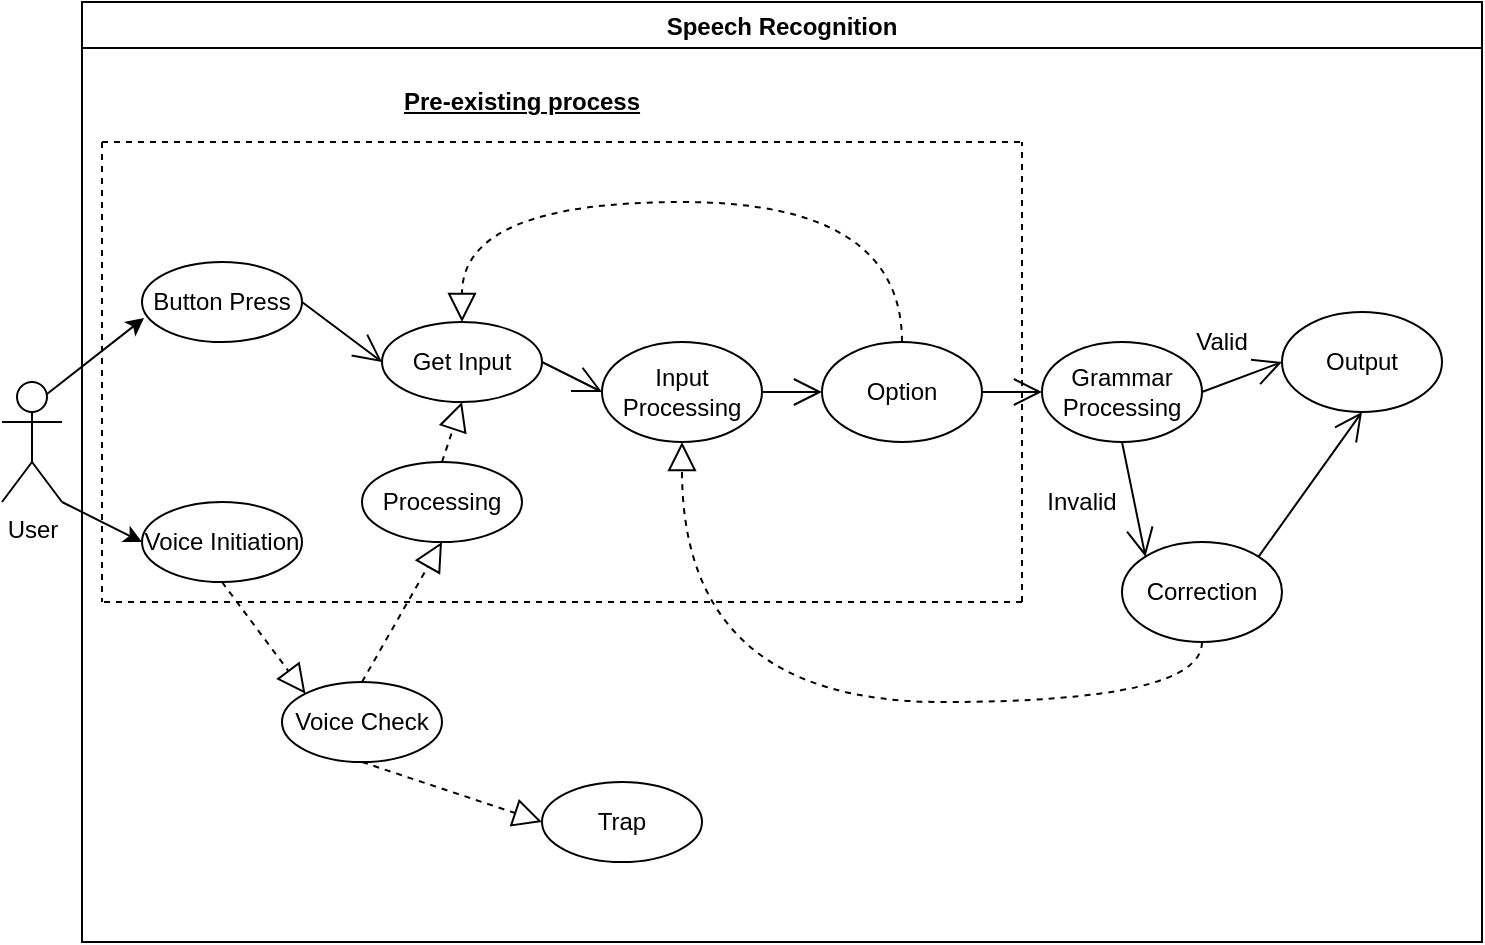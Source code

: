 <mxfile version="14.7.0" type="github"><diagram id="SzYSkpLs4aAP4pPvzFij" name="Page-1"><mxGraphModel dx="840" dy="797" grid="1" gridSize="10" guides="1" tooltips="1" connect="1" arrows="1" fold="1" page="1" pageScale="1" pageWidth="850" pageHeight="1100" math="0" shadow="0"><root><mxCell id="0"/><mxCell id="1" parent="0"/><mxCell id="YkQvsk_lWfCyrMjwyx5F-1" value="User" style="shape=umlActor;verticalLabelPosition=bottom;verticalAlign=top;html=1;outlineConnect=0;" vertex="1" parent="1"><mxGeometry x="90" y="280" width="30" height="60" as="geometry"/></mxCell><mxCell id="YkQvsk_lWfCyrMjwyx5F-2" value="Speech Recognition" style="swimlane;" vertex="1" parent="1"><mxGeometry x="130" y="90" width="700" height="470" as="geometry"/></mxCell><mxCell id="YkQvsk_lWfCyrMjwyx5F-4" value="Button Press" style="ellipse;whiteSpace=wrap;html=1;" vertex="1" parent="YkQvsk_lWfCyrMjwyx5F-2"><mxGeometry x="30" y="130" width="80" height="40" as="geometry"/></mxCell><mxCell id="YkQvsk_lWfCyrMjwyx5F-5" value="Voice Initiation" style="ellipse;whiteSpace=wrap;html=1;" vertex="1" parent="YkQvsk_lWfCyrMjwyx5F-2"><mxGeometry x="30" y="250" width="80" height="40" as="geometry"/></mxCell><mxCell id="YkQvsk_lWfCyrMjwyx5F-6" value="Get Input" style="ellipse;whiteSpace=wrap;html=1;" vertex="1" parent="YkQvsk_lWfCyrMjwyx5F-2"><mxGeometry x="150" y="160" width="80" height="40" as="geometry"/></mxCell><mxCell id="YkQvsk_lWfCyrMjwyx5F-7" value="Processing" style="ellipse;whiteSpace=wrap;html=1;" vertex="1" parent="YkQvsk_lWfCyrMjwyx5F-2"><mxGeometry x="140" y="230" width="80" height="40" as="geometry"/></mxCell><mxCell id="YkQvsk_lWfCyrMjwyx5F-8" value="Input Processing" style="ellipse;whiteSpace=wrap;html=1;" vertex="1" parent="YkQvsk_lWfCyrMjwyx5F-2"><mxGeometry x="260" y="170" width="80" height="50" as="geometry"/></mxCell><mxCell id="YkQvsk_lWfCyrMjwyx5F-9" value="Option" style="ellipse;whiteSpace=wrap;html=1;" vertex="1" parent="YkQvsk_lWfCyrMjwyx5F-2"><mxGeometry x="370" y="170" width="80" height="50" as="geometry"/></mxCell><mxCell id="YkQvsk_lWfCyrMjwyx5F-22" value="" style="endArrow=block;dashed=1;endFill=0;endSize=12;html=1;exitX=0.5;exitY=0;exitDx=0;exitDy=0;entryX=0.5;entryY=1;entryDx=0;entryDy=0;" edge="1" parent="YkQvsk_lWfCyrMjwyx5F-2" source="YkQvsk_lWfCyrMjwyx5F-7" target="YkQvsk_lWfCyrMjwyx5F-6"><mxGeometry width="160" relative="1" as="geometry"><mxPoint x="350" y="290" as="sourcePoint"/><mxPoint x="510" y="290" as="targetPoint"/></mxGeometry></mxCell><mxCell id="YkQvsk_lWfCyrMjwyx5F-23" value="" style="endArrow=open;endFill=1;endSize=12;html=1;exitX=1;exitY=0.5;exitDx=0;exitDy=0;entryX=0;entryY=0.5;entryDx=0;entryDy=0;" edge="1" parent="YkQvsk_lWfCyrMjwyx5F-2" source="YkQvsk_lWfCyrMjwyx5F-4" target="YkQvsk_lWfCyrMjwyx5F-6"><mxGeometry width="160" relative="1" as="geometry"><mxPoint x="250" y="320" as="sourcePoint"/><mxPoint x="380" y="410" as="targetPoint"/></mxGeometry></mxCell><mxCell id="YkQvsk_lWfCyrMjwyx5F-25" value="" style="endArrow=open;endFill=1;endSize=12;html=1;exitX=1;exitY=0.5;exitDx=0;exitDy=0;entryX=0;entryY=0.5;entryDx=0;entryDy=0;" edge="1" parent="YkQvsk_lWfCyrMjwyx5F-2" source="YkQvsk_lWfCyrMjwyx5F-6" target="YkQvsk_lWfCyrMjwyx5F-8"><mxGeometry width="160" relative="1" as="geometry"><mxPoint x="250" y="220" as="sourcePoint"/><mxPoint x="290" y="250" as="targetPoint"/></mxGeometry></mxCell><mxCell id="YkQvsk_lWfCyrMjwyx5F-26" value="" style="endArrow=open;endFill=1;endSize=12;html=1;exitX=1;exitY=0.5;exitDx=0;exitDy=0;entryX=0;entryY=0.5;entryDx=0;entryDy=0;" edge="1" parent="YkQvsk_lWfCyrMjwyx5F-2" source="YkQvsk_lWfCyrMjwyx5F-8" target="YkQvsk_lWfCyrMjwyx5F-9"><mxGeometry width="160" relative="1" as="geometry"><mxPoint x="390" y="290" as="sourcePoint"/><mxPoint x="430" y="320" as="targetPoint"/></mxGeometry></mxCell><mxCell id="YkQvsk_lWfCyrMjwyx5F-27" value="" style="endArrow=block;dashed=1;endFill=0;endSize=12;html=1;exitX=0.5;exitY=0;exitDx=0;exitDy=0;entryX=0.5;entryY=0;entryDx=0;entryDy=0;edgeStyle=orthogonalEdgeStyle;curved=1;" edge="1" parent="YkQvsk_lWfCyrMjwyx5F-2" source="YkQvsk_lWfCyrMjwyx5F-9" target="YkQvsk_lWfCyrMjwyx5F-6"><mxGeometry width="160" relative="1" as="geometry"><mxPoint x="250" y="340" as="sourcePoint"/><mxPoint x="280" y="320" as="targetPoint"/><Array as="points"><mxPoint x="410" y="100"/><mxPoint x="190" y="100"/></Array></mxGeometry></mxCell><mxCell id="YkQvsk_lWfCyrMjwyx5F-33" value="" style="endArrow=open;endFill=1;endSize=12;html=1;exitX=1;exitY=0.5;exitDx=0;exitDy=0;entryX=0;entryY=0.5;entryDx=0;entryDy=0;" edge="1" parent="YkQvsk_lWfCyrMjwyx5F-2" source="YkQvsk_lWfCyrMjwyx5F-9" target="YkQvsk_lWfCyrMjwyx5F-34"><mxGeometry width="160" relative="1" as="geometry"><mxPoint x="480" y="295" as="sourcePoint"/><mxPoint x="500" y="195" as="targetPoint"/></mxGeometry></mxCell><mxCell id="YkQvsk_lWfCyrMjwyx5F-34" value="&lt;div&gt;Grammar &lt;br&gt;&lt;/div&gt;&lt;div&gt;Processing&lt;br&gt;&lt;/div&gt;" style="ellipse;whiteSpace=wrap;html=1;" vertex="1" parent="YkQvsk_lWfCyrMjwyx5F-2"><mxGeometry x="480" y="170" width="80" height="50" as="geometry"/></mxCell><mxCell id="YkQvsk_lWfCyrMjwyx5F-37" value="Correction" style="ellipse;whiteSpace=wrap;html=1;" vertex="1" parent="YkQvsk_lWfCyrMjwyx5F-2"><mxGeometry x="520" y="270" width="80" height="50" as="geometry"/></mxCell><mxCell id="YkQvsk_lWfCyrMjwyx5F-38" value="" style="endArrow=open;endFill=1;endSize=12;html=1;exitX=0.5;exitY=1;exitDx=0;exitDy=0;entryX=0;entryY=0;entryDx=0;entryDy=0;" edge="1" parent="YkQvsk_lWfCyrMjwyx5F-2" source="YkQvsk_lWfCyrMjwyx5F-34" target="YkQvsk_lWfCyrMjwyx5F-37"><mxGeometry width="160" relative="1" as="geometry"><mxPoint x="480" y="295" as="sourcePoint"/><mxPoint x="510" y="295" as="targetPoint"/></mxGeometry></mxCell><mxCell id="YkQvsk_lWfCyrMjwyx5F-39" value="" style="endArrow=open;endFill=1;endSize=12;html=1;exitX=1;exitY=0.5;exitDx=0;exitDy=0;entryX=0;entryY=0.5;entryDx=0;entryDy=0;" edge="1" parent="YkQvsk_lWfCyrMjwyx5F-2" source="YkQvsk_lWfCyrMjwyx5F-34" target="YkQvsk_lWfCyrMjwyx5F-40"><mxGeometry width="160" relative="1" as="geometry"><mxPoint x="590" y="295" as="sourcePoint"/><mxPoint x="550" y="280" as="targetPoint"/></mxGeometry></mxCell><mxCell id="YkQvsk_lWfCyrMjwyx5F-40" value="Output" style="ellipse;whiteSpace=wrap;html=1;" vertex="1" parent="YkQvsk_lWfCyrMjwyx5F-2"><mxGeometry x="600" y="155" width="80" height="50" as="geometry"/></mxCell><mxCell id="YkQvsk_lWfCyrMjwyx5F-42" value="" style="endArrow=open;endFill=1;endSize=12;html=1;exitX=1;exitY=0;exitDx=0;exitDy=0;entryX=0.5;entryY=1;entryDx=0;entryDy=0;" edge="1" parent="YkQvsk_lWfCyrMjwyx5F-2" source="YkQvsk_lWfCyrMjwyx5F-37" target="YkQvsk_lWfCyrMjwyx5F-40"><mxGeometry width="160" relative="1" as="geometry"><mxPoint x="660" y="320" as="sourcePoint"/><mxPoint x="671.716" y="377.322" as="targetPoint"/></mxGeometry></mxCell><mxCell id="YkQvsk_lWfCyrMjwyx5F-43" value="" style="endArrow=block;dashed=1;endFill=0;endSize=12;html=1;entryX=0.5;entryY=1;entryDx=0;entryDy=0;edgeStyle=orthogonalEdgeStyle;curved=1;" edge="1" parent="YkQvsk_lWfCyrMjwyx5F-2" target="YkQvsk_lWfCyrMjwyx5F-8"><mxGeometry width="160" relative="1" as="geometry"><mxPoint x="560" y="320" as="sourcePoint"/><mxPoint x="330" y="260" as="targetPoint"/><Array as="points"><mxPoint x="560" y="350"/><mxPoint x="300" y="350"/></Array></mxGeometry></mxCell><mxCell id="YkQvsk_lWfCyrMjwyx5F-44" value="Valid" style="text;html=1;strokeColor=none;fillColor=none;align=center;verticalAlign=middle;whiteSpace=wrap;rounded=0;" vertex="1" parent="YkQvsk_lWfCyrMjwyx5F-2"><mxGeometry x="550" y="160" width="40" height="20" as="geometry"/></mxCell><mxCell id="YkQvsk_lWfCyrMjwyx5F-45" value="Invalid" style="text;html=1;strokeColor=none;fillColor=none;align=center;verticalAlign=middle;whiteSpace=wrap;rounded=0;" vertex="1" parent="YkQvsk_lWfCyrMjwyx5F-2"><mxGeometry x="480" y="240" width="40" height="20" as="geometry"/></mxCell><mxCell id="YkQvsk_lWfCyrMjwyx5F-46" value="&lt;u&gt;&lt;b&gt;Pre-existing process&lt;/b&gt;&lt;/u&gt;" style="text;html=1;strokeColor=none;fillColor=none;align=center;verticalAlign=middle;whiteSpace=wrap;rounded=0;" vertex="1" parent="YkQvsk_lWfCyrMjwyx5F-2"><mxGeometry x="130" y="40" width="180" height="20" as="geometry"/></mxCell><mxCell id="YkQvsk_lWfCyrMjwyx5F-47" value="Voice Check" style="ellipse;whiteSpace=wrap;html=1;" vertex="1" parent="YkQvsk_lWfCyrMjwyx5F-2"><mxGeometry x="100" y="340" width="80" height="40" as="geometry"/></mxCell><mxCell id="YkQvsk_lWfCyrMjwyx5F-48" value="" style="endArrow=block;dashed=1;endFill=0;endSize=12;html=1;exitX=0.5;exitY=1;exitDx=0;exitDy=0;entryX=0;entryY=0;entryDx=0;entryDy=0;" edge="1" parent="YkQvsk_lWfCyrMjwyx5F-2" source="YkQvsk_lWfCyrMjwyx5F-5" target="YkQvsk_lWfCyrMjwyx5F-47"><mxGeometry width="160" relative="1" as="geometry"><mxPoint x="320" y="330" as="sourcePoint"/><mxPoint x="330" y="300" as="targetPoint"/></mxGeometry></mxCell><mxCell id="YkQvsk_lWfCyrMjwyx5F-49" value="" style="endArrow=block;dashed=1;endFill=0;endSize=12;html=1;exitX=0.5;exitY=0;exitDx=0;exitDy=0;entryX=0.5;entryY=1;entryDx=0;entryDy=0;" edge="1" parent="YkQvsk_lWfCyrMjwyx5F-2" source="YkQvsk_lWfCyrMjwyx5F-47" target="YkQvsk_lWfCyrMjwyx5F-7"><mxGeometry width="160" relative="1" as="geometry"><mxPoint x="210" y="390" as="sourcePoint"/><mxPoint x="251.716" y="445.858" as="targetPoint"/></mxGeometry></mxCell><mxCell id="YkQvsk_lWfCyrMjwyx5F-50" value="" style="endArrow=block;dashed=1;endFill=0;endSize=12;html=1;exitX=0.5;exitY=1;exitDx=0;exitDy=0;" edge="1" parent="YkQvsk_lWfCyrMjwyx5F-2" source="YkQvsk_lWfCyrMjwyx5F-47"><mxGeometry width="160" relative="1" as="geometry"><mxPoint x="280" y="440" as="sourcePoint"/><mxPoint x="230" y="410" as="targetPoint"/></mxGeometry></mxCell><mxCell id="YkQvsk_lWfCyrMjwyx5F-51" value="Trap" style="ellipse;whiteSpace=wrap;html=1;" vertex="1" parent="YkQvsk_lWfCyrMjwyx5F-2"><mxGeometry x="230" y="390" width="80" height="40" as="geometry"/></mxCell><mxCell id="YkQvsk_lWfCyrMjwyx5F-14" value="" style="endArrow=classic;html=1;entryX=0.013;entryY=0.7;entryDx=0;entryDy=0;entryPerimeter=0;exitX=0.75;exitY=0.1;exitDx=0;exitDy=0;exitPerimeter=0;" edge="1" parent="1" source="YkQvsk_lWfCyrMjwyx5F-1" target="YkQvsk_lWfCyrMjwyx5F-4"><mxGeometry width="50" height="50" relative="1" as="geometry"><mxPoint x="540" y="370" as="sourcePoint"/><mxPoint x="590" y="320" as="targetPoint"/></mxGeometry></mxCell><mxCell id="YkQvsk_lWfCyrMjwyx5F-15" value="" style="endArrow=classic;html=1;entryX=0;entryY=0.5;entryDx=0;entryDy=0;exitX=1;exitY=1;exitDx=0;exitDy=0;exitPerimeter=0;" edge="1" parent="1" source="YkQvsk_lWfCyrMjwyx5F-1" target="YkQvsk_lWfCyrMjwyx5F-5"><mxGeometry width="50" height="50" relative="1" as="geometry"><mxPoint x="122.5" y="296" as="sourcePoint"/><mxPoint x="171.04" y="228" as="targetPoint"/></mxGeometry></mxCell><mxCell id="YkQvsk_lWfCyrMjwyx5F-28" value="" style="endArrow=none;dashed=1;html=1;" edge="1" parent="1"><mxGeometry width="50" height="50" relative="1" as="geometry"><mxPoint x="600" y="390" as="sourcePoint"/><mxPoint x="600" y="160" as="targetPoint"/></mxGeometry></mxCell><mxCell id="YkQvsk_lWfCyrMjwyx5F-29" value="" style="endArrow=none;dashed=1;html=1;" edge="1" parent="1"><mxGeometry width="50" height="50" relative="1" as="geometry"><mxPoint x="600" y="390" as="sourcePoint"/><mxPoint x="140" y="390" as="targetPoint"/></mxGeometry></mxCell><mxCell id="YkQvsk_lWfCyrMjwyx5F-30" value="" style="endArrow=none;dashed=1;html=1;" edge="1" parent="1"><mxGeometry width="50" height="50" relative="1" as="geometry"><mxPoint x="140" y="160" as="sourcePoint"/><mxPoint x="140" y="390" as="targetPoint"/></mxGeometry></mxCell><mxCell id="YkQvsk_lWfCyrMjwyx5F-31" value="" style="endArrow=none;dashed=1;html=1;" edge="1" parent="1"><mxGeometry width="50" height="50" relative="1" as="geometry"><mxPoint x="140" y="160" as="sourcePoint"/><mxPoint x="600" y="160" as="targetPoint"/></mxGeometry></mxCell></root></mxGraphModel></diagram></mxfile>